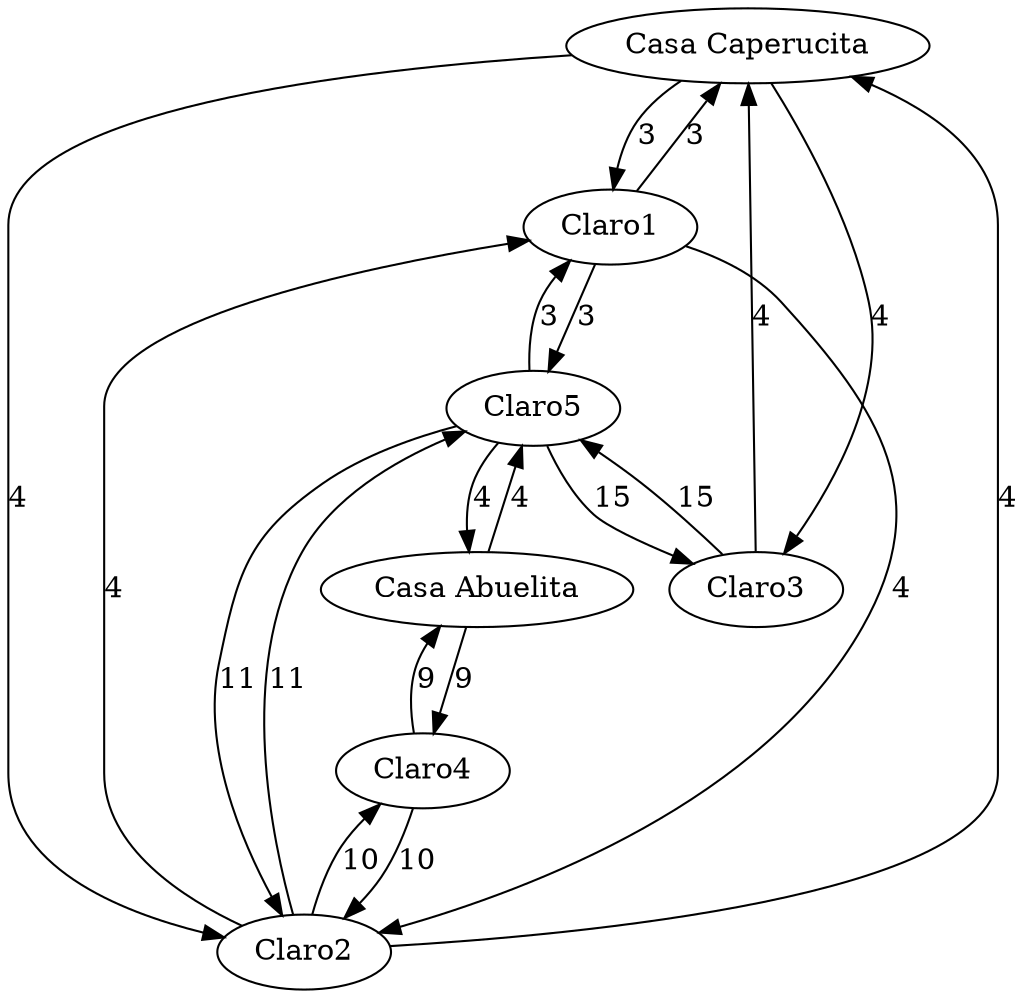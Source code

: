 digraph G
{
    "Casa Caperucita" -> "Claro1" [label="3"];
    "Claro1"->"Casa Caperucita"[label="3"];

    "Casa Caperucita" -> "Claro2" [label="4"];
    "Claro2"->"Casa Caperucita"[label="4"];

    "Casa Caperucita" -> "Claro3" [label="4"];
    "Claro3"->"Casa Caperucita"[label="4"];

    "Claro2" -> "Claro1" [label="4"];
    "Claro1"->"Claro2"[label="4"];

    "Claro2" -> "Claro5" [label="11"];
    "Claro5"->"Claro2"[label="11"];

    "Claro1" -> "Claro5" [label="3"];
    "Claro5"->"Claro1"[label="3"];

    "Claro3" -> "Claro5" [label="15"];
    "Claro5"->"Claro3"[label="15"];

    "Claro2" -> "Claro4" [label="10"];
    "Claro4"->"Claro2"[label="10"];

    "Casa Abuelita" -> "Claro5" [label="4"];
    "Claro5"->"Casa Abuelita"[label="4"];

    "Claro4" -> "Casa Abuelita" [label="9"];
    "Casa Abuelita"->"Claro4"[label="9"];
}
/*
Graph<String> graph = new AdjListGraph<>();

        Vertex<String> casaCaperucita = graph.createVertex("Casa Caperucita");
        Vertex<String> claro1 = graph.createVertex("Claro1");
        Vertex<String> claro2 = graph.createVertex("Claro2");
        Vertex<String> claro3 = graph.createVertex("Claro3");
        Vertex<String> claro4 = graph.createVertex("Claro4");
        Vertex<String> claro5 = graph.createVertex("Claro5");
        Vertex<String> casaAbuelita = graph.createVertex("Casa Abuelita");

        graph.connect(casaCaperucita, claro1, 3);
        graph.connect(claro1, casaCaperucita, 3);

        graph.connect(casaCaperucita, claro2, 4);
        graph.connect(claro2, casaCaperucita, 4);

        graph.connect(casaCaperucita, claro3, 4);
        graph.connect(claro3, casaCaperucita, 4);

        graph.connect(claro2, claro1, 4);
        graph.connect(claro1, claro2, 4);

        graph.connect(claro2, claro5, 11);
        graph.connect(claro5, claro2, 11);

        graph.connect(claro1, claro5, 3);
        graph.connect(claro5, claro1, 3);

        graph.connect(claro3, claro5, 15);
        graph.connect(claro5, claro3, 15);

        graph.connect(claro2, claro4, 10);
        graph.connect(claro4, claro2, 10);

        graph.connect(casaAbuelita, claro5, 4);
        graph.connect(claro5, casaAbuelita, 4);

        graph.connect(claro4, casaAbuelita, 9);
        graph.connect(casaAbuelita, claro4, 9);
*/